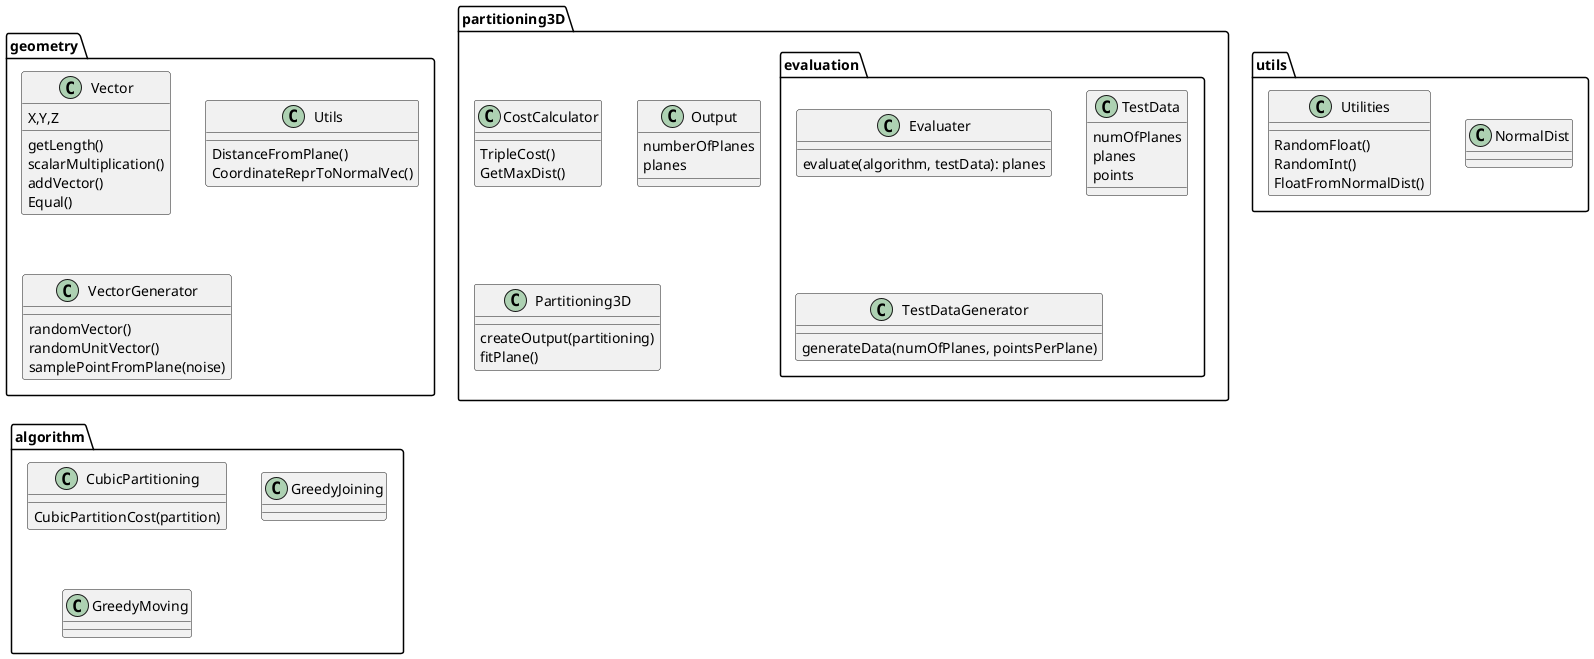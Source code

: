 @startuml ScienceProject
package geometry {
  Class Vector {
    X,Y,Z
    getLength()
    scalarMultiplication()
    addVector()
    Equal()
  }

  Class Utils {
    DistanceFromPlane()
    CoordinateReprToNormalVec()
  }

  Class VectorGenerator {
    randomVector()
    randomUnitVector()
    samplePointFromPlane(noise)
  }
}

package partitioning3D {
  package evaluation {
    Class Evaluater {
      evaluate(algorithm, testData): planes
    }

    Class TestData {
      numOfPlanes
      planes
      points
    }

    Class TestDataGenerator {
      generateData(numOfPlanes, pointsPerPlane)
    }
  }
  
  Class CostCalculator {
    TripleCost()
    GetMaxDist()
  }

  Class Output {
    numberOfPlanes
    planes
  }

  Class Partitioning3D {
    createOutput(partitioning)
    fitPlane()
  }
}

package algorithm {
  Class CubicPartitioning {
    CubicPartitionCost(partition)
  }
  Class GreedyJoining {

  }

  Class GreedyMoving {

  }
}



package utils {
  Class NormalDist {
  }

  Class Utilities {
    RandomFloat()
    RandomInt()
    FloatFromNormalDist()
  }
}
@enduml